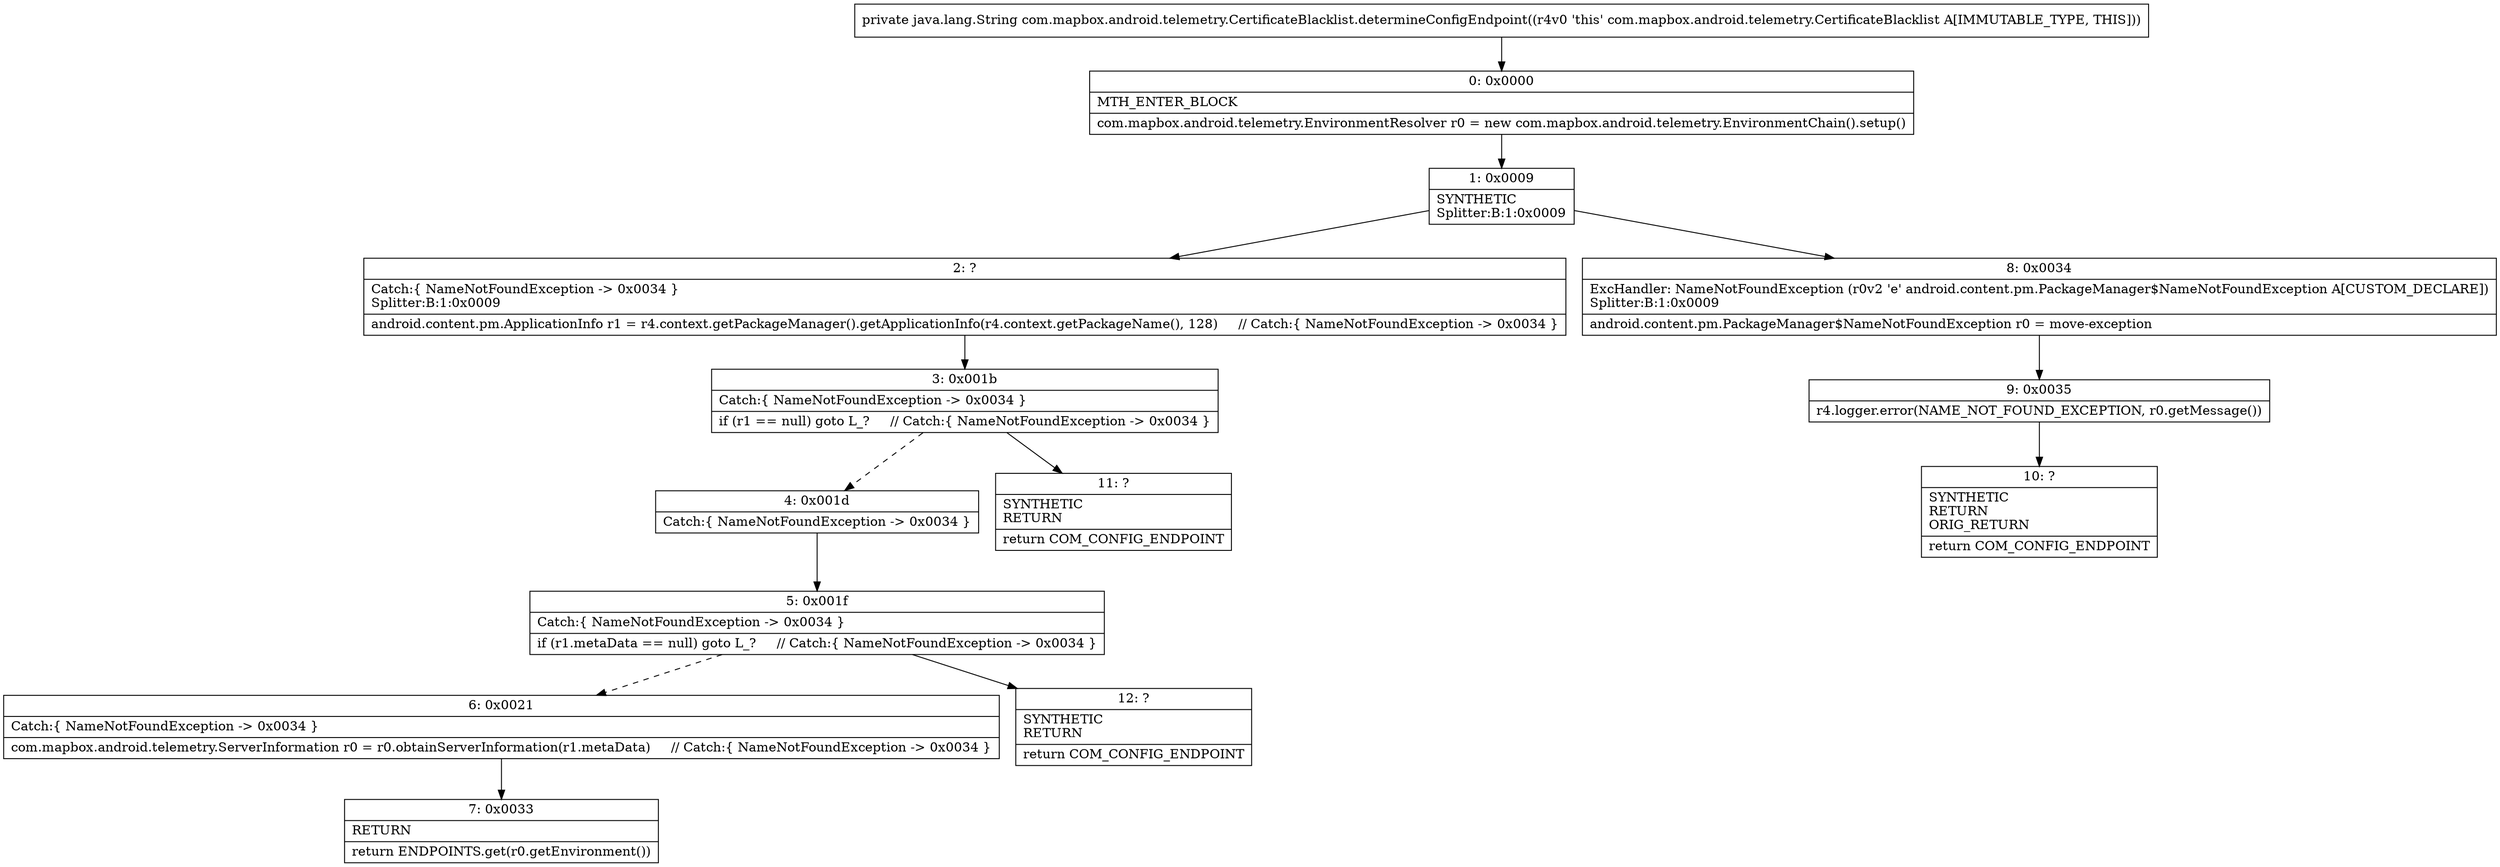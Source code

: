 digraph "CFG forcom.mapbox.android.telemetry.CertificateBlacklist.determineConfigEndpoint()Ljava\/lang\/String;" {
Node_0 [shape=record,label="{0\:\ 0x0000|MTH_ENTER_BLOCK\l|com.mapbox.android.telemetry.EnvironmentResolver r0 = new com.mapbox.android.telemetry.EnvironmentChain().setup()\l}"];
Node_1 [shape=record,label="{1\:\ 0x0009|SYNTHETIC\lSplitter:B:1:0x0009\l}"];
Node_2 [shape=record,label="{2\:\ ?|Catch:\{ NameNotFoundException \-\> 0x0034 \}\lSplitter:B:1:0x0009\l|android.content.pm.ApplicationInfo r1 = r4.context.getPackageManager().getApplicationInfo(r4.context.getPackageName(), 128)     \/\/ Catch:\{ NameNotFoundException \-\> 0x0034 \}\l}"];
Node_3 [shape=record,label="{3\:\ 0x001b|Catch:\{ NameNotFoundException \-\> 0x0034 \}\l|if (r1 == null) goto L_?     \/\/ Catch:\{ NameNotFoundException \-\> 0x0034 \}\l}"];
Node_4 [shape=record,label="{4\:\ 0x001d|Catch:\{ NameNotFoundException \-\> 0x0034 \}\l}"];
Node_5 [shape=record,label="{5\:\ 0x001f|Catch:\{ NameNotFoundException \-\> 0x0034 \}\l|if (r1.metaData == null) goto L_?     \/\/ Catch:\{ NameNotFoundException \-\> 0x0034 \}\l}"];
Node_6 [shape=record,label="{6\:\ 0x0021|Catch:\{ NameNotFoundException \-\> 0x0034 \}\l|com.mapbox.android.telemetry.ServerInformation r0 = r0.obtainServerInformation(r1.metaData)     \/\/ Catch:\{ NameNotFoundException \-\> 0x0034 \}\l}"];
Node_7 [shape=record,label="{7\:\ 0x0033|RETURN\l|return ENDPOINTS.get(r0.getEnvironment())\l}"];
Node_8 [shape=record,label="{8\:\ 0x0034|ExcHandler: NameNotFoundException (r0v2 'e' android.content.pm.PackageManager$NameNotFoundException A[CUSTOM_DECLARE])\lSplitter:B:1:0x0009\l|android.content.pm.PackageManager$NameNotFoundException r0 = move\-exception\l}"];
Node_9 [shape=record,label="{9\:\ 0x0035|r4.logger.error(NAME_NOT_FOUND_EXCEPTION, r0.getMessage())\l}"];
Node_10 [shape=record,label="{10\:\ ?|SYNTHETIC\lRETURN\lORIG_RETURN\l|return COM_CONFIG_ENDPOINT\l}"];
Node_11 [shape=record,label="{11\:\ ?|SYNTHETIC\lRETURN\l|return COM_CONFIG_ENDPOINT\l}"];
Node_12 [shape=record,label="{12\:\ ?|SYNTHETIC\lRETURN\l|return COM_CONFIG_ENDPOINT\l}"];
MethodNode[shape=record,label="{private java.lang.String com.mapbox.android.telemetry.CertificateBlacklist.determineConfigEndpoint((r4v0 'this' com.mapbox.android.telemetry.CertificateBlacklist A[IMMUTABLE_TYPE, THIS])) }"];
MethodNode -> Node_0;
Node_0 -> Node_1;
Node_1 -> Node_2;
Node_1 -> Node_8;
Node_2 -> Node_3;
Node_3 -> Node_4[style=dashed];
Node_3 -> Node_11;
Node_4 -> Node_5;
Node_5 -> Node_6[style=dashed];
Node_5 -> Node_12;
Node_6 -> Node_7;
Node_8 -> Node_9;
Node_9 -> Node_10;
}

